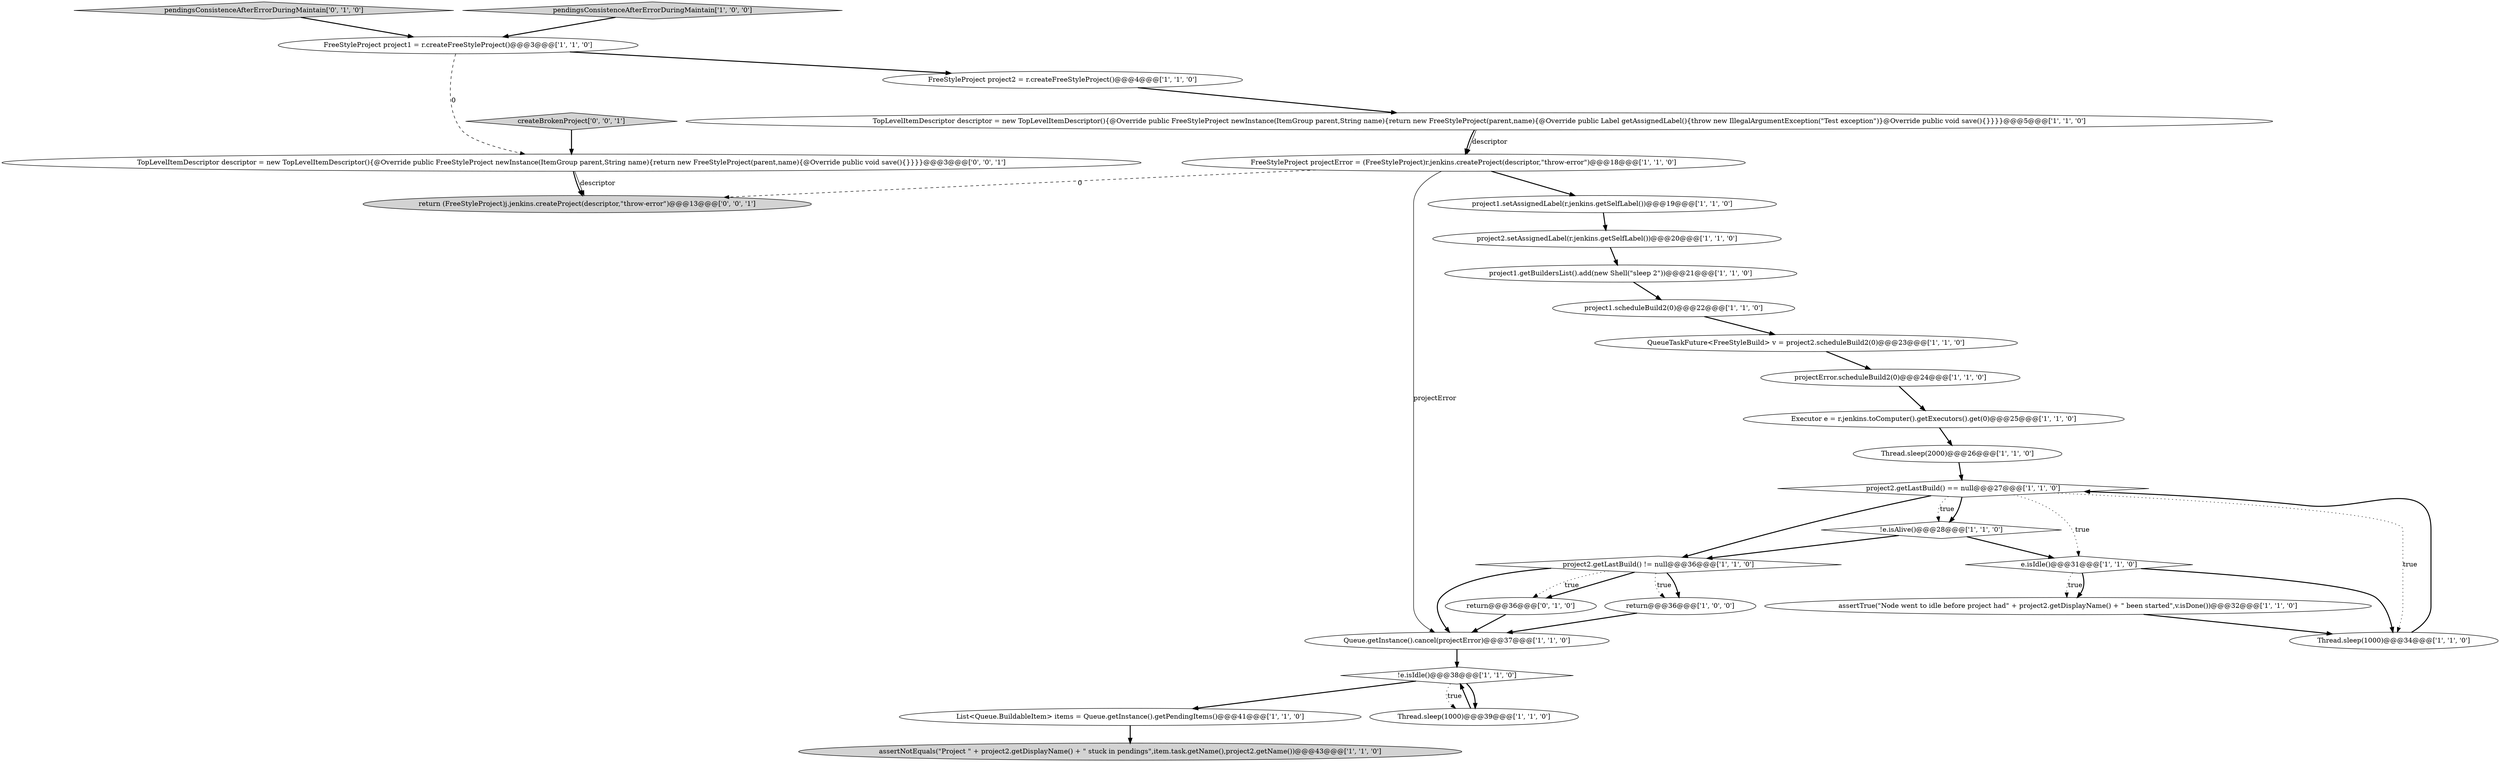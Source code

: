 digraph {
27 [style = filled, label = "TopLevelItemDescriptor descriptor = new TopLevelItemDescriptor(){@Override public FreeStyleProject newInstance(ItemGroup parent,String name){return new FreeStyleProject(parent,name){@Override public void save(){}}}}@@@3@@@['0', '0', '1']", fillcolor = white, shape = ellipse image = "AAA0AAABBB3BBB"];
26 [style = filled, label = "pendingsConsistenceAfterErrorDuringMaintain['0', '1', '0']", fillcolor = lightgray, shape = diamond image = "AAA0AAABBB2BBB"];
14 [style = filled, label = "List<Queue.BuildableItem> items = Queue.getInstance().getPendingItems()@@@41@@@['1', '1', '0']", fillcolor = white, shape = ellipse image = "AAA0AAABBB1BBB"];
3 [style = filled, label = "Thread.sleep(2000)@@@26@@@['1', '1', '0']", fillcolor = white, shape = ellipse image = "AAA0AAABBB1BBB"];
7 [style = filled, label = "FreeStyleProject projectError = (FreeStyleProject)r.jenkins.createProject(descriptor,\"throw-error\")@@@18@@@['1', '1', '0']", fillcolor = white, shape = ellipse image = "AAA0AAABBB1BBB"];
10 [style = filled, label = "Executor e = r.jenkins.toComputer().getExecutors().get(0)@@@25@@@['1', '1', '0']", fillcolor = white, shape = ellipse image = "AAA0AAABBB1BBB"];
21 [style = filled, label = "!e.isAlive()@@@28@@@['1', '1', '0']", fillcolor = white, shape = diamond image = "AAA0AAABBB1BBB"];
13 [style = filled, label = "projectError.scheduleBuild2(0)@@@24@@@['1', '1', '0']", fillcolor = white, shape = ellipse image = "AAA0AAABBB1BBB"];
16 [style = filled, label = "project2.setAssignedLabel(r.jenkins.getSelfLabel())@@@20@@@['1', '1', '0']", fillcolor = white, shape = ellipse image = "AAA0AAABBB1BBB"];
0 [style = filled, label = "return@@@36@@@['1', '0', '0']", fillcolor = white, shape = ellipse image = "AAA0AAABBB1BBB"];
11 [style = filled, label = "project2.getLastBuild() != null@@@36@@@['1', '1', '0']", fillcolor = white, shape = diamond image = "AAA0AAABBB1BBB"];
24 [style = filled, label = "assertNotEquals(\"Project \" + project2.getDisplayName() + \" stuck in pendings\",item.task.getName(),project2.getName())@@@43@@@['1', '1', '0']", fillcolor = lightgray, shape = ellipse image = "AAA0AAABBB1BBB"];
9 [style = filled, label = "project2.getLastBuild() == null@@@27@@@['1', '1', '0']", fillcolor = white, shape = diamond image = "AAA0AAABBB1BBB"];
20 [style = filled, label = "Queue.getInstance().cancel(projectError)@@@37@@@['1', '1', '0']", fillcolor = white, shape = ellipse image = "AAA0AAABBB1BBB"];
29 [style = filled, label = "return (FreeStyleProject)j.jenkins.createProject(descriptor,\"throw-error\")@@@13@@@['0', '0', '1']", fillcolor = lightgray, shape = ellipse image = "AAA0AAABBB3BBB"];
1 [style = filled, label = "FreeStyleProject project1 = r.createFreeStyleProject()@@@3@@@['1', '1', '0']", fillcolor = white, shape = ellipse image = "AAA0AAABBB1BBB"];
22 [style = filled, label = "TopLevelItemDescriptor descriptor = new TopLevelItemDescriptor(){@Override public FreeStyleProject newInstance(ItemGroup parent,String name){return new FreeStyleProject(parent,name){@Override public Label getAssignedLabel(){throw new IllegalArgumentException(\"Test exception\")}@Override public void save(){}}}}@@@5@@@['1', '1', '0']", fillcolor = white, shape = ellipse image = "AAA0AAABBB1BBB"];
8 [style = filled, label = "project1.getBuildersList().add(new Shell(\"sleep 2\"))@@@21@@@['1', '1', '0']", fillcolor = white, shape = ellipse image = "AAA0AAABBB1BBB"];
28 [style = filled, label = "createBrokenProject['0', '0', '1']", fillcolor = lightgray, shape = diamond image = "AAA0AAABBB3BBB"];
18 [style = filled, label = "!e.isIdle()@@@38@@@['1', '1', '0']", fillcolor = white, shape = diamond image = "AAA0AAABBB1BBB"];
6 [style = filled, label = "project1.scheduleBuild2(0)@@@22@@@['1', '1', '0']", fillcolor = white, shape = ellipse image = "AAA0AAABBB1BBB"];
5 [style = filled, label = "Thread.sleep(1000)@@@34@@@['1', '1', '0']", fillcolor = white, shape = ellipse image = "AAA0AAABBB1BBB"];
25 [style = filled, label = "return@@@36@@@['0', '1', '0']", fillcolor = white, shape = ellipse image = "AAA0AAABBB2BBB"];
12 [style = filled, label = "e.isIdle()@@@31@@@['1', '1', '0']", fillcolor = white, shape = diamond image = "AAA0AAABBB1BBB"];
17 [style = filled, label = "assertTrue(\"Node went to idle before project had\" + project2.getDisplayName() + \" been started\",v.isDone())@@@32@@@['1', '1', '0']", fillcolor = white, shape = ellipse image = "AAA0AAABBB1BBB"];
2 [style = filled, label = "Thread.sleep(1000)@@@39@@@['1', '1', '0']", fillcolor = white, shape = ellipse image = "AAA0AAABBB1BBB"];
4 [style = filled, label = "pendingsConsistenceAfterErrorDuringMaintain['1', '0', '0']", fillcolor = lightgray, shape = diamond image = "AAA0AAABBB1BBB"];
23 [style = filled, label = "QueueTaskFuture<FreeStyleBuild> v = project2.scheduleBuild2(0)@@@23@@@['1', '1', '0']", fillcolor = white, shape = ellipse image = "AAA0AAABBB1BBB"];
19 [style = filled, label = "FreeStyleProject project2 = r.createFreeStyleProject()@@@4@@@['1', '1', '0']", fillcolor = white, shape = ellipse image = "AAA0AAABBB1BBB"];
15 [style = filled, label = "project1.setAssignedLabel(r.jenkins.getSelfLabel())@@@19@@@['1', '1', '0']", fillcolor = white, shape = ellipse image = "AAA0AAABBB1BBB"];
11->25 [style = bold, label=""];
21->11 [style = bold, label=""];
27->29 [style = solid, label="descriptor"];
7->29 [style = dashed, label="0"];
9->11 [style = bold, label=""];
11->20 [style = bold, label=""];
18->2 [style = bold, label=""];
9->5 [style = dotted, label="true"];
25->20 [style = bold, label=""];
20->18 [style = bold, label=""];
11->0 [style = bold, label=""];
16->8 [style = bold, label=""];
19->22 [style = bold, label=""];
11->0 [style = dotted, label="true"];
14->24 [style = bold, label=""];
8->6 [style = bold, label=""];
9->21 [style = bold, label=""];
5->9 [style = bold, label=""];
21->12 [style = bold, label=""];
10->3 [style = bold, label=""];
4->1 [style = bold, label=""];
9->21 [style = dotted, label="true"];
27->29 [style = bold, label=""];
12->17 [style = dotted, label="true"];
28->27 [style = bold, label=""];
0->20 [style = bold, label=""];
23->13 [style = bold, label=""];
12->5 [style = bold, label=""];
12->17 [style = bold, label=""];
7->20 [style = solid, label="projectError"];
2->18 [style = bold, label=""];
1->27 [style = dashed, label="0"];
22->7 [style = bold, label=""];
3->9 [style = bold, label=""];
26->1 [style = bold, label=""];
15->16 [style = bold, label=""];
1->19 [style = bold, label=""];
22->7 [style = solid, label="descriptor"];
11->25 [style = dotted, label="true"];
7->15 [style = bold, label=""];
18->2 [style = dotted, label="true"];
9->12 [style = dotted, label="true"];
13->10 [style = bold, label=""];
18->14 [style = bold, label=""];
6->23 [style = bold, label=""];
17->5 [style = bold, label=""];
}
